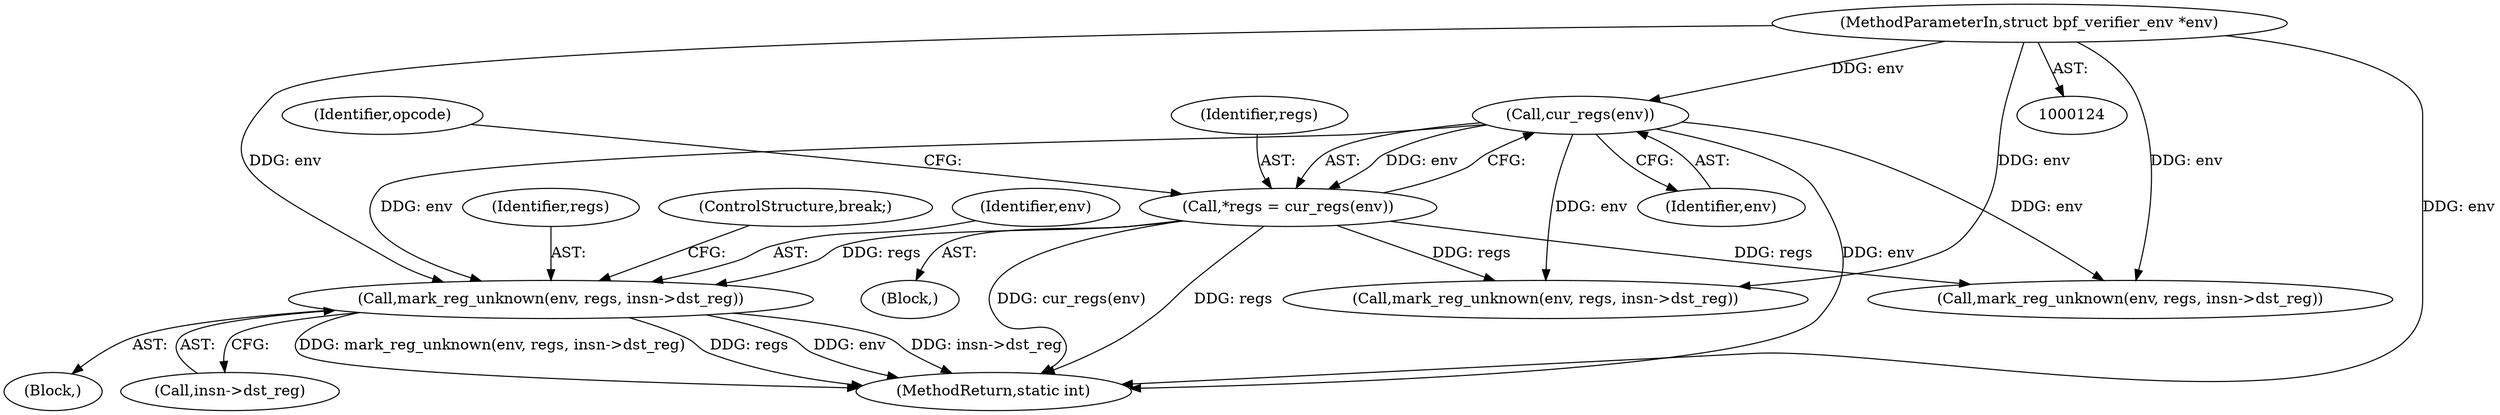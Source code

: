 digraph "0_linux_0c17d1d2c61936401f4702e1846e2c19b200f958@pointer" {
"1000758" [label="(Call,mark_reg_unknown(env, regs, insn->dst_reg))"];
"1000133" [label="(Call,cur_regs(env))"];
"1000125" [label="(MethodParameterIn,struct bpf_verifier_env *env)"];
"1000131" [label="(Call,*regs = cur_regs(env))"];
"1000640" [label="(Call,mark_reg_unknown(env, regs, insn->dst_reg))"];
"1000771" [label="(MethodReturn,static int)"];
"1000131" [label="(Call,*regs = cur_regs(env))"];
"1000764" [label="(ControlStructure,break;)"];
"1000129" [label="(Block,)"];
"1000759" [label="(Identifier,env)"];
"1000125" [label="(MethodParameterIn,struct bpf_verifier_env *env)"];
"1000197" [label="(Block,)"];
"1000708" [label="(Call,mark_reg_unknown(env, regs, insn->dst_reg))"];
"1000761" [label="(Call,insn->dst_reg)"];
"1000760" [label="(Identifier,regs)"];
"1000132" [label="(Identifier,regs)"];
"1000133" [label="(Call,cur_regs(env))"];
"1000137" [label="(Identifier,opcode)"];
"1000134" [label="(Identifier,env)"];
"1000758" [label="(Call,mark_reg_unknown(env, regs, insn->dst_reg))"];
"1000758" -> "1000197"  [label="AST: "];
"1000758" -> "1000761"  [label="CFG: "];
"1000759" -> "1000758"  [label="AST: "];
"1000760" -> "1000758"  [label="AST: "];
"1000761" -> "1000758"  [label="AST: "];
"1000764" -> "1000758"  [label="CFG: "];
"1000758" -> "1000771"  [label="DDG: mark_reg_unknown(env, regs, insn->dst_reg)"];
"1000758" -> "1000771"  [label="DDG: regs"];
"1000758" -> "1000771"  [label="DDG: env"];
"1000758" -> "1000771"  [label="DDG: insn->dst_reg"];
"1000133" -> "1000758"  [label="DDG: env"];
"1000125" -> "1000758"  [label="DDG: env"];
"1000131" -> "1000758"  [label="DDG: regs"];
"1000133" -> "1000131"  [label="AST: "];
"1000133" -> "1000134"  [label="CFG: "];
"1000134" -> "1000133"  [label="AST: "];
"1000131" -> "1000133"  [label="CFG: "];
"1000133" -> "1000771"  [label="DDG: env"];
"1000133" -> "1000131"  [label="DDG: env"];
"1000125" -> "1000133"  [label="DDG: env"];
"1000133" -> "1000640"  [label="DDG: env"];
"1000133" -> "1000708"  [label="DDG: env"];
"1000125" -> "1000124"  [label="AST: "];
"1000125" -> "1000771"  [label="DDG: env"];
"1000125" -> "1000640"  [label="DDG: env"];
"1000125" -> "1000708"  [label="DDG: env"];
"1000131" -> "1000129"  [label="AST: "];
"1000132" -> "1000131"  [label="AST: "];
"1000137" -> "1000131"  [label="CFG: "];
"1000131" -> "1000771"  [label="DDG: regs"];
"1000131" -> "1000771"  [label="DDG: cur_regs(env)"];
"1000131" -> "1000640"  [label="DDG: regs"];
"1000131" -> "1000708"  [label="DDG: regs"];
}
